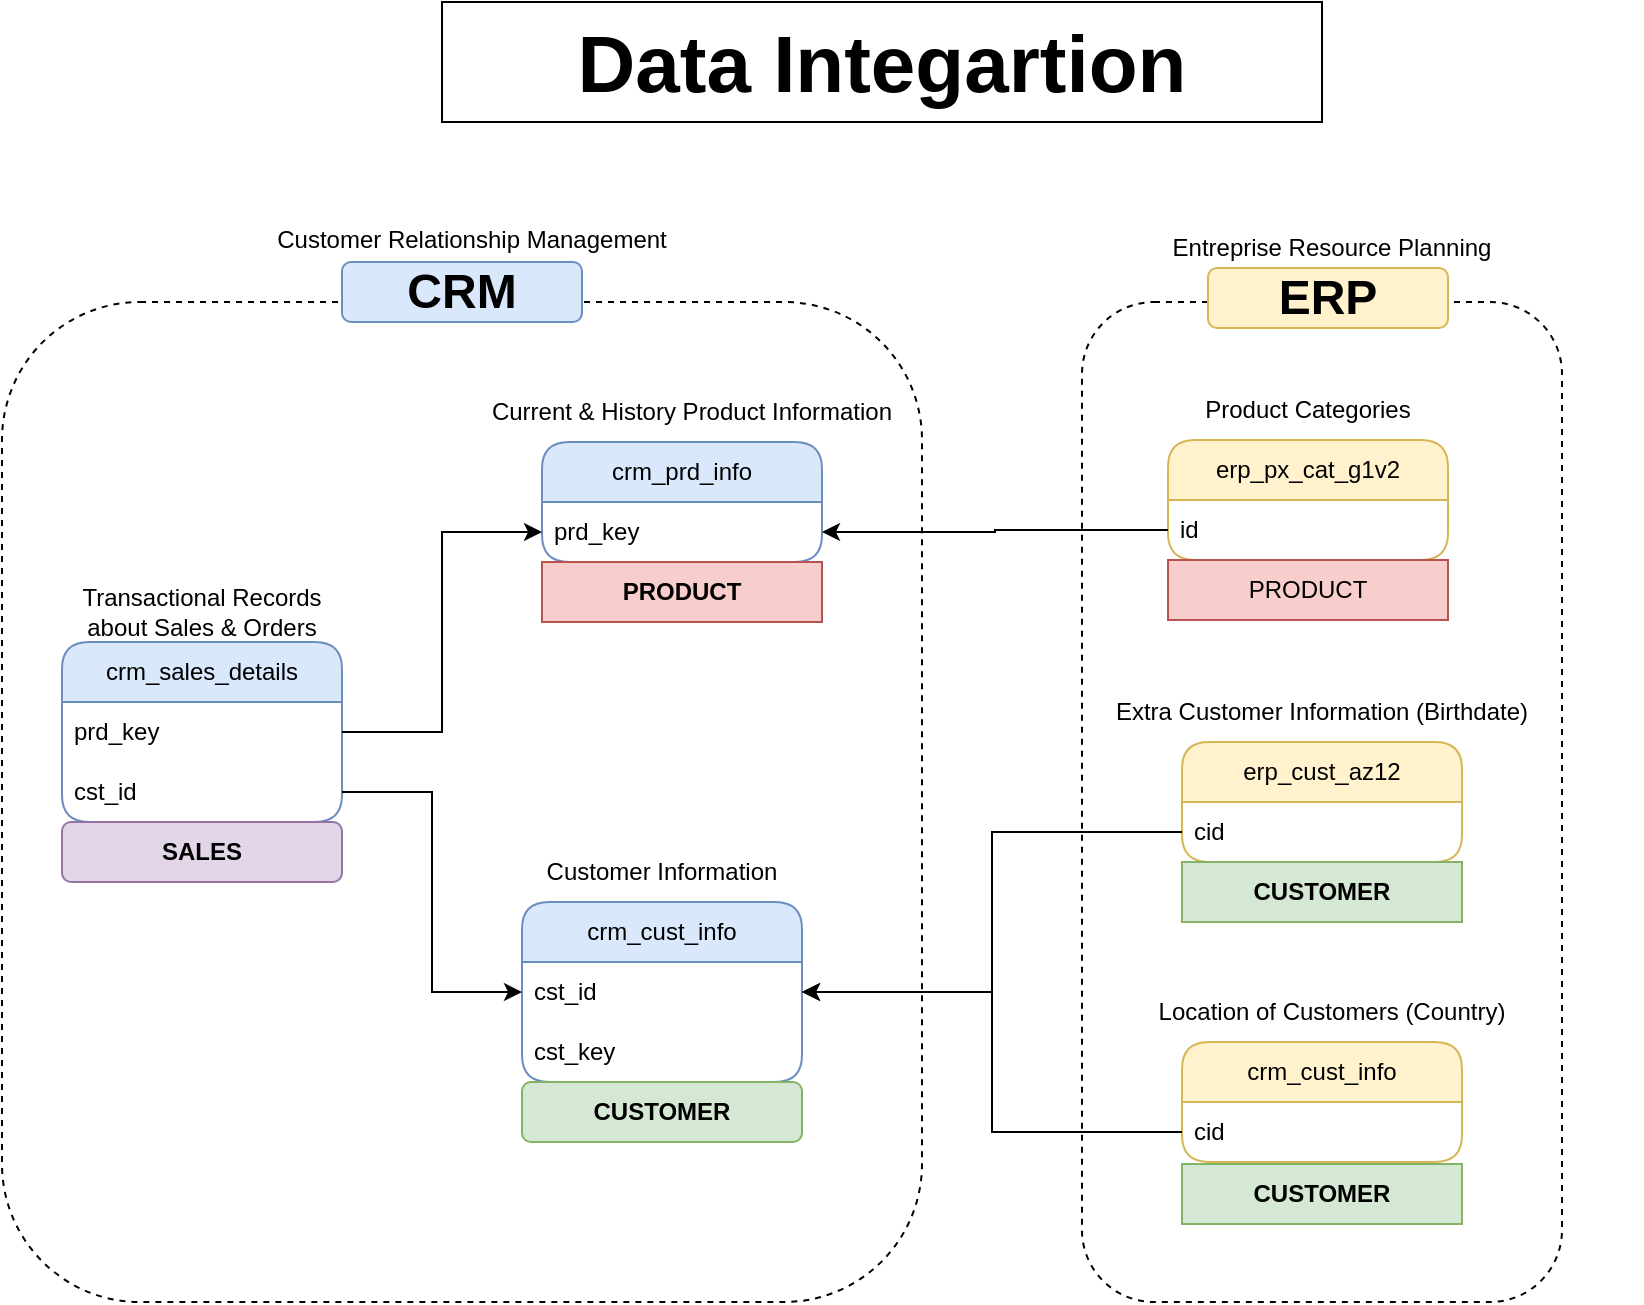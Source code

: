 <mxfile version="28.1.2">
  <diagram name="Page-1" id="d_2HB0VNC-Jv6TLMkcKq">
    <mxGraphModel dx="933" dy="2154" grid="1" gridSize="10" guides="1" tooltips="1" connect="1" arrows="1" fold="1" page="1" pageScale="1" pageWidth="1100" pageHeight="850" math="0" shadow="0">
      <root>
        <mxCell id="0" />
        <mxCell id="1" parent="0" />
        <mxCell id="RUH3TCP5YM-yDTSIz5qR-1" value="crm_cust_info" style="swimlane;fontStyle=0;childLayout=stackLayout;horizontal=1;startSize=30;horizontalStack=0;resizeParent=1;resizeParentMax=0;resizeLast=0;collapsible=1;marginBottom=0;whiteSpace=wrap;html=1;fillColor=#dae8fc;strokeColor=#6c8ebf;rounded=1;" vertex="1" parent="1">
          <mxGeometry x="320" y="340" width="140" height="90" as="geometry" />
        </mxCell>
        <mxCell id="RUH3TCP5YM-yDTSIz5qR-2" value="cst_id" style="text;strokeColor=none;fillColor=none;align=left;verticalAlign=middle;spacingLeft=4;spacingRight=4;overflow=hidden;points=[[0,0.5],[1,0.5]];portConstraint=eastwest;rotatable=0;whiteSpace=wrap;html=1;" vertex="1" parent="RUH3TCP5YM-yDTSIz5qR-1">
          <mxGeometry y="30" width="140" height="30" as="geometry" />
        </mxCell>
        <mxCell id="RUH3TCP5YM-yDTSIz5qR-3" value="cst_key" style="text;strokeColor=none;fillColor=none;align=left;verticalAlign=middle;spacingLeft=4;spacingRight=4;overflow=hidden;points=[[0,0.5],[1,0.5]];portConstraint=eastwest;rotatable=0;whiteSpace=wrap;html=1;" vertex="1" parent="RUH3TCP5YM-yDTSIz5qR-1">
          <mxGeometry y="60" width="140" height="30" as="geometry" />
        </mxCell>
        <mxCell id="RUH3TCP5YM-yDTSIz5qR-5" value="Customer Information" style="rounded=0;whiteSpace=wrap;html=1;fillColor=none;strokeColor=none;" vertex="1" parent="1">
          <mxGeometry x="330" y="310" width="120" height="30" as="geometry" />
        </mxCell>
        <mxCell id="RUH3TCP5YM-yDTSIz5qR-6" value="&lt;b&gt;CUSTOMER&lt;/b&gt;" style="rounded=1;whiteSpace=wrap;html=1;fillColor=#d5e8d4;strokeColor=#82b366;shadow=0;glass=0;" vertex="1" parent="1">
          <mxGeometry x="320" y="430" width="140" height="30" as="geometry" />
        </mxCell>
        <mxCell id="RUH3TCP5YM-yDTSIz5qR-7" value="crm_prd_info" style="swimlane;fontStyle=0;childLayout=stackLayout;horizontal=1;startSize=30;horizontalStack=0;resizeParent=1;resizeParentMax=0;resizeLast=0;collapsible=1;marginBottom=0;whiteSpace=wrap;html=1;fillColor=#dae8fc;strokeColor=#6c8ebf;rounded=1;" vertex="1" parent="1">
          <mxGeometry x="330" y="110" width="140" height="60" as="geometry" />
        </mxCell>
        <mxCell id="RUH3TCP5YM-yDTSIz5qR-8" value="prd_key" style="text;strokeColor=none;fillColor=none;align=left;verticalAlign=middle;spacingLeft=4;spacingRight=4;overflow=hidden;points=[[0,0.5],[1,0.5]];portConstraint=eastwest;rotatable=0;whiteSpace=wrap;html=1;" vertex="1" parent="RUH3TCP5YM-yDTSIz5qR-7">
          <mxGeometry y="30" width="140" height="30" as="geometry" />
        </mxCell>
        <mxCell id="RUH3TCP5YM-yDTSIz5qR-10" value="Current &amp;amp; History Product Information" style="rounded=0;whiteSpace=wrap;html=1;fillColor=none;strokeColor=none;" vertex="1" parent="1">
          <mxGeometry x="290" y="80" width="230" height="30" as="geometry" />
        </mxCell>
        <mxCell id="RUH3TCP5YM-yDTSIz5qR-11" value="&lt;b&gt;PRODUCT&lt;/b&gt;" style="rounded=0;whiteSpace=wrap;html=1;fillColor=#f8cecc;strokeColor=#b85450;" vertex="1" parent="1">
          <mxGeometry x="330" y="170" width="140" height="30" as="geometry" />
        </mxCell>
        <mxCell id="RUH3TCP5YM-yDTSIz5qR-13" value="crm_sales_details" style="swimlane;fontStyle=0;childLayout=stackLayout;horizontal=1;startSize=30;horizontalStack=0;resizeParent=1;resizeParentMax=0;resizeLast=0;collapsible=1;marginBottom=0;whiteSpace=wrap;html=1;fillColor=#dae8fc;strokeColor=#6c8ebf;rounded=1;" vertex="1" parent="1">
          <mxGeometry x="90" y="210" width="140" height="90" as="geometry" />
        </mxCell>
        <mxCell id="RUH3TCP5YM-yDTSIz5qR-14" value="prd_key" style="text;strokeColor=none;fillColor=none;align=left;verticalAlign=middle;spacingLeft=4;spacingRight=4;overflow=hidden;points=[[0,0.5],[1,0.5]];portConstraint=eastwest;rotatable=0;whiteSpace=wrap;html=1;" vertex="1" parent="RUH3TCP5YM-yDTSIz5qR-13">
          <mxGeometry y="30" width="140" height="30" as="geometry" />
        </mxCell>
        <mxCell id="RUH3TCP5YM-yDTSIz5qR-15" value="cst_id" style="text;strokeColor=none;fillColor=none;align=left;verticalAlign=middle;spacingLeft=4;spacingRight=4;overflow=hidden;points=[[0,0.5],[1,0.5]];portConstraint=eastwest;rotatable=0;whiteSpace=wrap;html=1;" vertex="1" parent="RUH3TCP5YM-yDTSIz5qR-13">
          <mxGeometry y="60" width="140" height="30" as="geometry" />
        </mxCell>
        <mxCell id="RUH3TCP5YM-yDTSIz5qR-16" value="Transactional Records about Sales &amp;amp; Orders" style="rounded=0;whiteSpace=wrap;html=1;fillColor=none;strokeColor=none;" vertex="1" parent="1">
          <mxGeometry x="90" y="180" width="140" height="30" as="geometry" />
        </mxCell>
        <mxCell id="RUH3TCP5YM-yDTSIz5qR-17" value="&lt;b&gt;SALES&lt;/b&gt;" style="rounded=1;whiteSpace=wrap;html=1;fillColor=#e1d5e7;strokeColor=#9673a6;" vertex="1" parent="1">
          <mxGeometry x="90" y="300" width="140" height="30" as="geometry" />
        </mxCell>
        <mxCell id="RUH3TCP5YM-yDTSIz5qR-20" style="edgeStyle=orthogonalEdgeStyle;rounded=0;orthogonalLoop=1;jettySize=auto;html=1;exitX=1;exitY=0.5;exitDx=0;exitDy=0;entryX=0;entryY=0.5;entryDx=0;entryDy=0;" edge="1" parent="1" source="RUH3TCP5YM-yDTSIz5qR-14" target="RUH3TCP5YM-yDTSIz5qR-8">
          <mxGeometry relative="1" as="geometry" />
        </mxCell>
        <mxCell id="RUH3TCP5YM-yDTSIz5qR-21" style="edgeStyle=orthogonalEdgeStyle;rounded=0;orthogonalLoop=1;jettySize=auto;html=1;exitX=1;exitY=0.5;exitDx=0;exitDy=0;entryX=0;entryY=0.5;entryDx=0;entryDy=0;" edge="1" parent="1" source="RUH3TCP5YM-yDTSIz5qR-15" target="RUH3TCP5YM-yDTSIz5qR-2">
          <mxGeometry relative="1" as="geometry" />
        </mxCell>
        <mxCell id="RUH3TCP5YM-yDTSIz5qR-22" value="erp_px_cat_g1v2" style="swimlane;fontStyle=0;childLayout=stackLayout;horizontal=1;startSize=30;horizontalStack=0;resizeParent=1;resizeParentMax=0;resizeLast=0;collapsible=1;marginBottom=0;whiteSpace=wrap;html=1;rounded=1;fillColor=#fff2cc;strokeColor=#d6b656;" vertex="1" parent="1">
          <mxGeometry x="643" y="109" width="140" height="60" as="geometry" />
        </mxCell>
        <mxCell id="RUH3TCP5YM-yDTSIz5qR-23" value="id" style="text;strokeColor=none;fillColor=none;align=left;verticalAlign=middle;spacingLeft=4;spacingRight=4;overflow=hidden;points=[[0,0.5],[1,0.5]];portConstraint=eastwest;rotatable=0;whiteSpace=wrap;html=1;" vertex="1" parent="RUH3TCP5YM-yDTSIz5qR-22">
          <mxGeometry y="30" width="140" height="30" as="geometry" />
        </mxCell>
        <mxCell id="RUH3TCP5YM-yDTSIz5qR-25" value="Product Categories" style="rounded=0;whiteSpace=wrap;html=1;fillColor=none;strokeColor=none;" vertex="1" parent="1">
          <mxGeometry x="653" y="79" width="120" height="30" as="geometry" />
        </mxCell>
        <mxCell id="RUH3TCP5YM-yDTSIz5qR-26" value="PRODUCT" style="rounded=0;whiteSpace=wrap;html=1;fillColor=#f8cecc;strokeColor=#b85450;" vertex="1" parent="1">
          <mxGeometry x="643" y="169" width="140" height="30" as="geometry" />
        </mxCell>
        <mxCell id="RUH3TCP5YM-yDTSIz5qR-27" style="edgeStyle=orthogonalEdgeStyle;rounded=0;orthogonalLoop=1;jettySize=auto;html=1;entryX=1;entryY=0.5;entryDx=0;entryDy=0;" edge="1" parent="1" source="RUH3TCP5YM-yDTSIz5qR-23" target="RUH3TCP5YM-yDTSIz5qR-8">
          <mxGeometry relative="1" as="geometry" />
        </mxCell>
        <mxCell id="RUH3TCP5YM-yDTSIz5qR-28" value="erp_cust_az12" style="swimlane;fontStyle=0;childLayout=stackLayout;horizontal=1;startSize=30;horizontalStack=0;resizeParent=1;resizeParentMax=0;resizeLast=0;collapsible=1;marginBottom=0;whiteSpace=wrap;html=1;fillColor=#fff2cc;strokeColor=#d6b656;rounded=1;" vertex="1" parent="1">
          <mxGeometry x="650" y="260" width="140" height="60" as="geometry" />
        </mxCell>
        <mxCell id="RUH3TCP5YM-yDTSIz5qR-29" value="cid" style="text;strokeColor=none;fillColor=none;align=left;verticalAlign=middle;spacingLeft=4;spacingRight=4;overflow=hidden;points=[[0,0.5],[1,0.5]];portConstraint=eastwest;rotatable=0;whiteSpace=wrap;html=1;" vertex="1" parent="RUH3TCP5YM-yDTSIz5qR-28">
          <mxGeometry y="30" width="140" height="30" as="geometry" />
        </mxCell>
        <mxCell id="RUH3TCP5YM-yDTSIz5qR-31" value="Extra Customer Information (Birthdate)" style="rounded=0;whiteSpace=wrap;html=1;fillColor=none;strokeColor=none;" vertex="1" parent="1">
          <mxGeometry x="615" y="230" width="210" height="30" as="geometry" />
        </mxCell>
        <mxCell id="RUH3TCP5YM-yDTSIz5qR-32" value="&lt;b&gt;CUSTOMER&lt;/b&gt;" style="rounded=0;whiteSpace=wrap;html=1;fillColor=#d5e8d4;strokeColor=#82b366;" vertex="1" parent="1">
          <mxGeometry x="650" y="320" width="140" height="30" as="geometry" />
        </mxCell>
        <mxCell id="RUH3TCP5YM-yDTSIz5qR-33" style="edgeStyle=orthogonalEdgeStyle;rounded=0;orthogonalLoop=1;jettySize=auto;html=1;entryX=1;entryY=0.5;entryDx=0;entryDy=0;" edge="1" parent="1" source="RUH3TCP5YM-yDTSIz5qR-29" target="RUH3TCP5YM-yDTSIz5qR-2">
          <mxGeometry relative="1" as="geometry" />
        </mxCell>
        <mxCell id="RUH3TCP5YM-yDTSIz5qR-34" value="crm_cust_info" style="swimlane;fontStyle=0;childLayout=stackLayout;horizontal=1;startSize=30;horizontalStack=0;resizeParent=1;resizeParentMax=0;resizeLast=0;collapsible=1;marginBottom=0;whiteSpace=wrap;html=1;fillColor=#fff2cc;strokeColor=#d6b656;rounded=1;" vertex="1" parent="1">
          <mxGeometry x="650" y="410" width="140" height="60" as="geometry" />
        </mxCell>
        <mxCell id="RUH3TCP5YM-yDTSIz5qR-35" value="cid" style="text;strokeColor=none;fillColor=none;align=left;verticalAlign=middle;spacingLeft=4;spacingRight=4;overflow=hidden;points=[[0,0.5],[1,0.5]];portConstraint=eastwest;rotatable=0;whiteSpace=wrap;html=1;" vertex="1" parent="RUH3TCP5YM-yDTSIz5qR-34">
          <mxGeometry y="30" width="140" height="30" as="geometry" />
        </mxCell>
        <mxCell id="RUH3TCP5YM-yDTSIz5qR-37" value="Location of Customers (Country)" style="rounded=0;whiteSpace=wrap;html=1;fillColor=none;strokeColor=none;" vertex="1" parent="1">
          <mxGeometry x="630" y="380" width="190" height="30" as="geometry" />
        </mxCell>
        <mxCell id="RUH3TCP5YM-yDTSIz5qR-38" value="&lt;b&gt;CUSTOMER&lt;/b&gt;" style="rounded=0;whiteSpace=wrap;html=1;fillColor=#d5e8d4;strokeColor=#82b366;" vertex="1" parent="1">
          <mxGeometry x="650" y="471" width="140" height="30" as="geometry" />
        </mxCell>
        <mxCell id="RUH3TCP5YM-yDTSIz5qR-39" style="edgeStyle=orthogonalEdgeStyle;rounded=0;orthogonalLoop=1;jettySize=auto;html=1;entryX=1;entryY=0.5;entryDx=0;entryDy=0;" edge="1" parent="1" source="RUH3TCP5YM-yDTSIz5qR-35" target="RUH3TCP5YM-yDTSIz5qR-2">
          <mxGeometry relative="1" as="geometry" />
        </mxCell>
        <mxCell id="RUH3TCP5YM-yDTSIz5qR-40" value="" style="rounded=1;whiteSpace=wrap;html=1;fillColor=none;dashed=1;" vertex="1" parent="1">
          <mxGeometry x="60" y="40" width="460" height="500" as="geometry" />
        </mxCell>
        <mxCell id="RUH3TCP5YM-yDTSIz5qR-41" value="&lt;b&gt;&lt;font style=&quot;font-size: 24px;&quot;&gt;CRM&lt;/font&gt;&lt;/b&gt;" style="rounded=1;whiteSpace=wrap;html=1;fillColor=#dae8fc;strokeColor=#6c8ebf;" vertex="1" parent="1">
          <mxGeometry x="230" y="20" width="120" height="30" as="geometry" />
        </mxCell>
        <mxCell id="RUH3TCP5YM-yDTSIz5qR-42" value="" style="rounded=1;whiteSpace=wrap;html=1;fillColor=none;dashed=1;" vertex="1" parent="1">
          <mxGeometry x="600" y="40" width="240" height="500" as="geometry" />
        </mxCell>
        <mxCell id="RUH3TCP5YM-yDTSIz5qR-43" value="&lt;b&gt;&lt;font style=&quot;font-size: 24px;&quot;&gt;ERP&lt;/font&gt;&lt;/b&gt;" style="rounded=1;whiteSpace=wrap;html=1;fillColor=#fff2cc;strokeColor=#d6b656;" vertex="1" parent="1">
          <mxGeometry x="663" y="23" width="120" height="30" as="geometry" />
        </mxCell>
        <mxCell id="RUH3TCP5YM-yDTSIz5qR-44" value="Entreprise Resource Planning" style="rounded=0;whiteSpace=wrap;html=1;fillColor=none;strokeColor=none;" vertex="1" parent="1">
          <mxGeometry x="570" y="2" width="310" height="22" as="geometry" />
        </mxCell>
        <mxCell id="RUH3TCP5YM-yDTSIz5qR-45" value="Customer Relationship Management" style="rounded=0;whiteSpace=wrap;html=1;fillColor=none;strokeColor=none;" vertex="1" parent="1">
          <mxGeometry x="140" y="-2" width="310" height="22" as="geometry" />
        </mxCell>
        <mxCell id="RUH3TCP5YM-yDTSIz5qR-46" value="&lt;b&gt;&lt;font style=&quot;font-size: 40px;&quot;&gt;Data Integartion&lt;/font&gt;&lt;/b&gt;" style="rounded=0;whiteSpace=wrap;html=1;" vertex="1" parent="1">
          <mxGeometry x="280" y="-110" width="440" height="60" as="geometry" />
        </mxCell>
      </root>
    </mxGraphModel>
  </diagram>
</mxfile>
